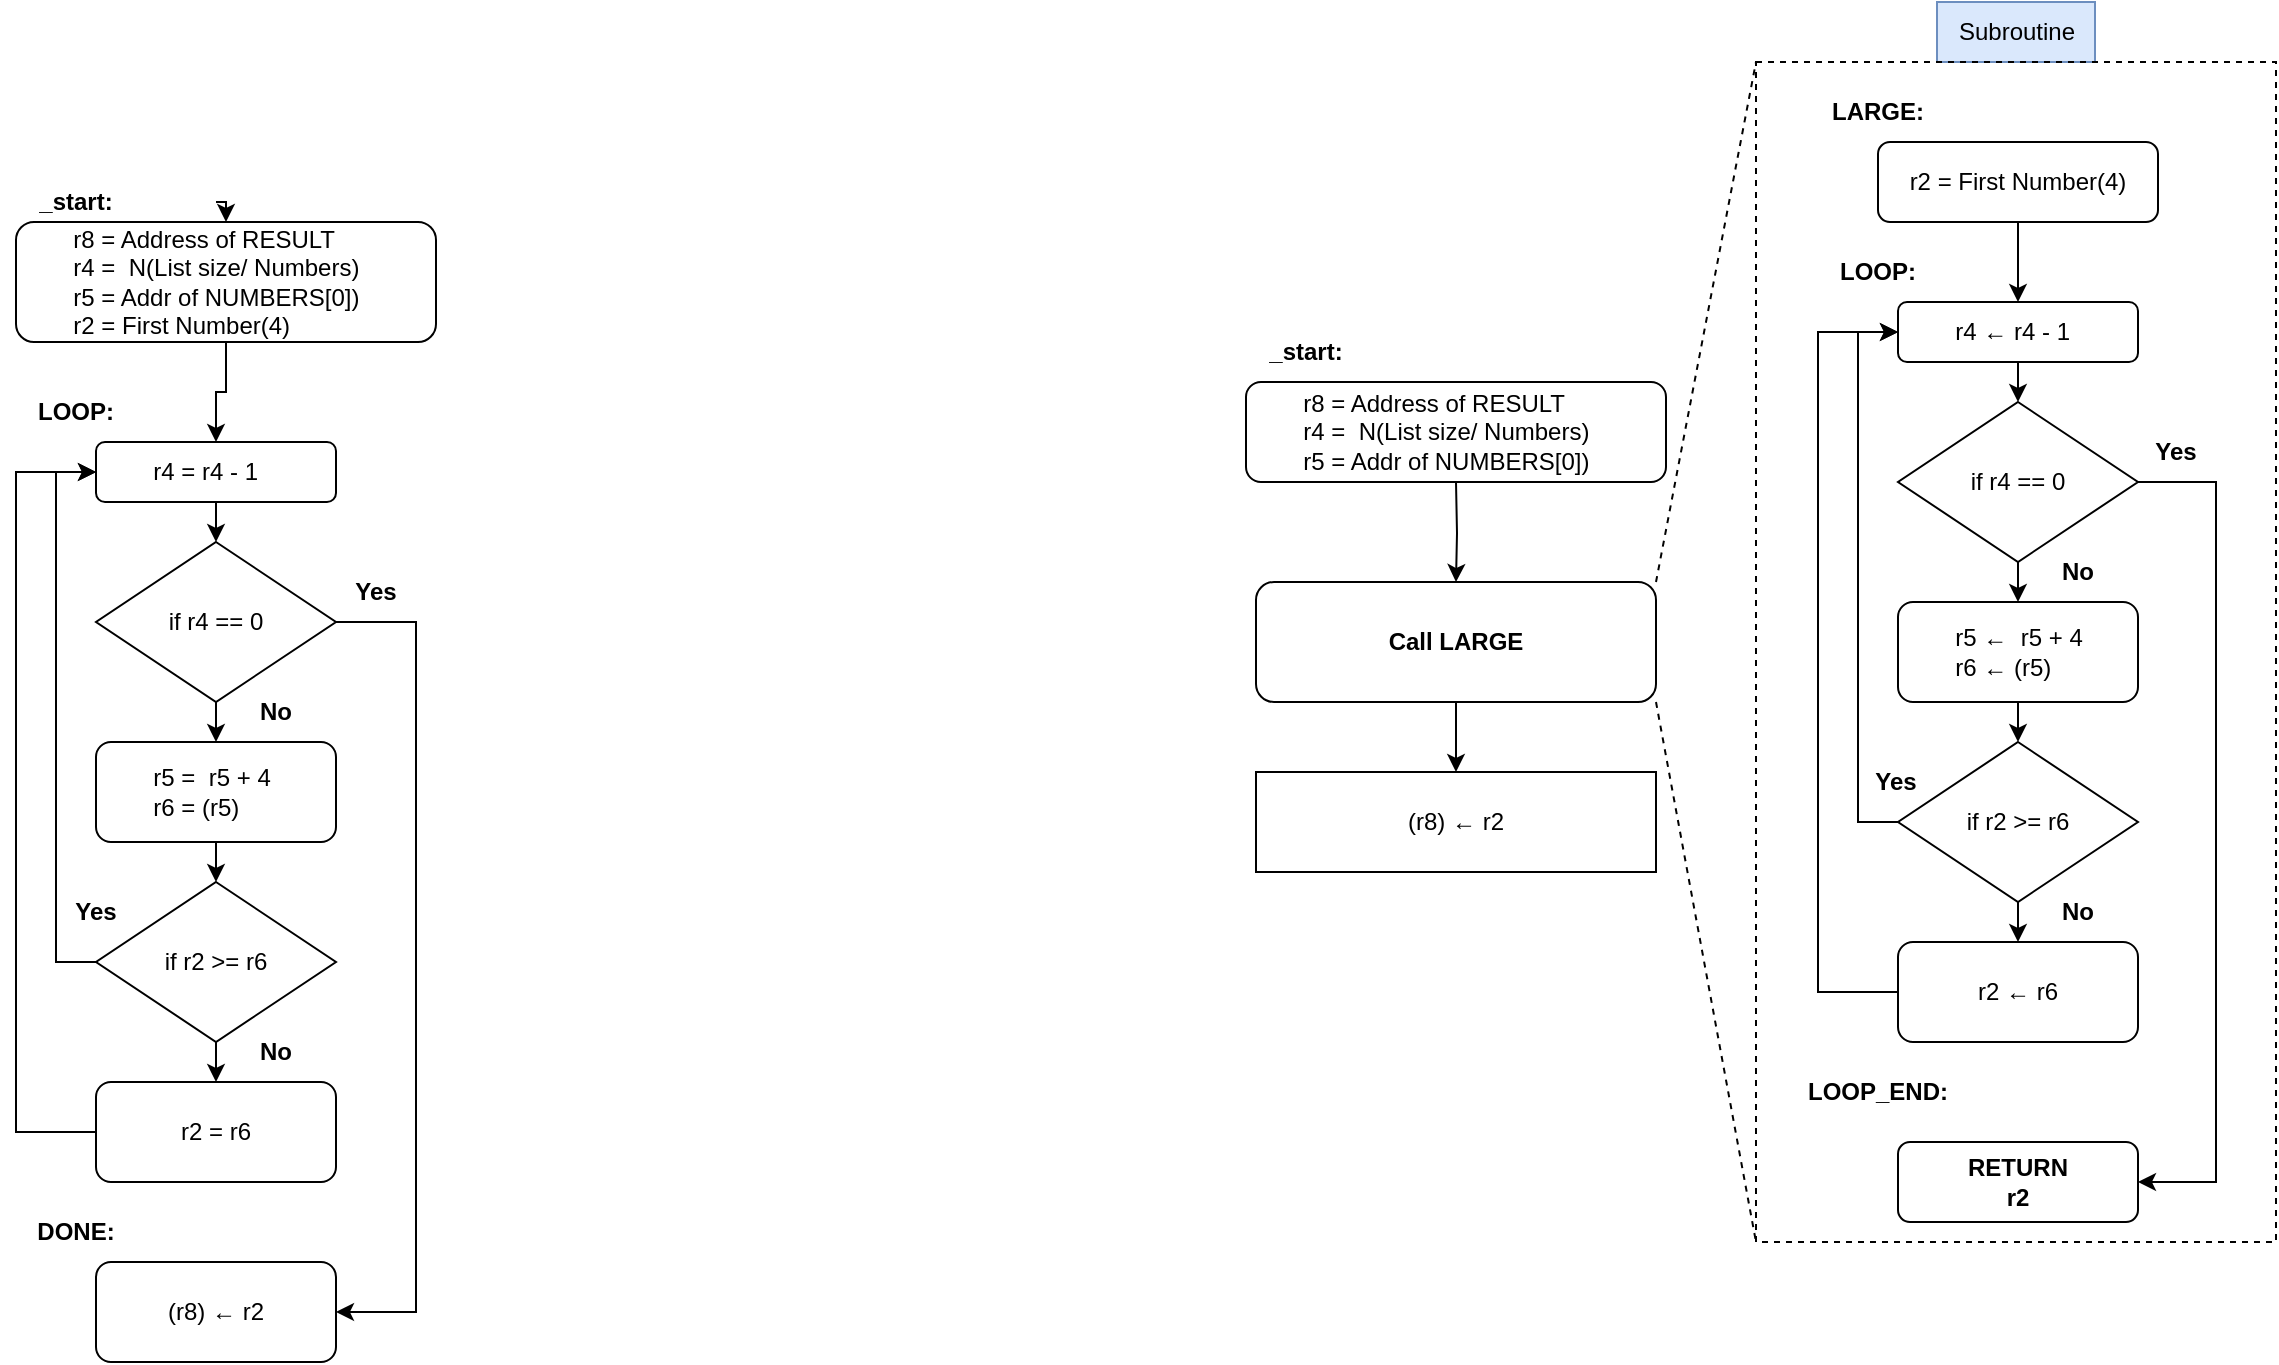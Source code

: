 <mxfile version="24.7.13">
  <diagram id="C5RBs43oDa-KdzZeNtuy" name="Page-1">
    <mxGraphModel dx="792" dy="737" grid="1" gridSize="10" guides="1" tooltips="1" connect="1" arrows="1" fold="1" page="1" pageScale="1" pageWidth="827" pageHeight="1169" math="0" shadow="0">
      <root>
        <mxCell id="WIyWlLk6GJQsqaUBKTNV-0" />
        <mxCell id="WIyWlLk6GJQsqaUBKTNV-1" parent="WIyWlLk6GJQsqaUBKTNV-0" />
        <mxCell id="bb50YXfeR1t-Te1roRVX-0" style="edgeStyle=orthogonalEdgeStyle;rounded=0;orthogonalLoop=1;jettySize=auto;html=1;exitX=0.5;exitY=1;exitDx=0;exitDy=0;entryX=0.5;entryY=0;entryDx=0;entryDy=0;" edge="1" parent="WIyWlLk6GJQsqaUBKTNV-1" target="bb50YXfeR1t-Te1roRVX-3">
          <mxGeometry relative="1" as="geometry">
            <mxPoint x="130" y="160" as="sourcePoint" />
          </mxGeometry>
        </mxCell>
        <mxCell id="bb50YXfeR1t-Te1roRVX-2" style="edgeStyle=orthogonalEdgeStyle;rounded=0;orthogonalLoop=1;jettySize=auto;html=1;exitX=0.5;exitY=1;exitDx=0;exitDy=0;entryX=0.5;entryY=0;entryDx=0;entryDy=0;" edge="1" parent="WIyWlLk6GJQsqaUBKTNV-1" source="bb50YXfeR1t-Te1roRVX-3" target="bb50YXfeR1t-Te1roRVX-7">
          <mxGeometry relative="1" as="geometry" />
        </mxCell>
        <mxCell id="bb50YXfeR1t-Te1roRVX-3" value="&lt;span style=&quot;white-space: pre;&quot;&gt;&#x9;&lt;/span&gt;r8 = Address of RESULT&lt;span style=&quot;white-space: pre;&quot;&gt;&#x9;&lt;/span&gt;&lt;div&gt;&lt;span style=&quot;white-space: pre;&quot;&gt;&#x9;&lt;/span&gt;r4 =&amp;nbsp; N(List size/ Numbers)&lt;br&gt;&lt;span style=&quot;white-space: pre;&quot;&gt;&#x9;&lt;/span&gt;r5 = Addr of NUMBERS[0])&lt;br&gt;&lt;span style=&quot;white-space: pre;&quot;&gt;&#x9;&lt;/span&gt;r2 = First Number(4)&lt;/div&gt;" style="rounded=1;whiteSpace=wrap;html=1;align=left;perimeterSpacing=0;" vertex="1" parent="WIyWlLk6GJQsqaUBKTNV-1">
          <mxGeometry x="30" y="170" width="210" height="60" as="geometry" />
        </mxCell>
        <mxCell id="bb50YXfeR1t-Te1roRVX-4" value="&lt;b&gt;_start:&lt;/b&gt;" style="text;html=1;strokeColor=none;fillColor=none;align=center;verticalAlign=middle;whiteSpace=wrap;rounded=0;" vertex="1" parent="WIyWlLk6GJQsqaUBKTNV-1">
          <mxGeometry x="30" y="145" width="60" height="30" as="geometry" />
        </mxCell>
        <mxCell id="bb50YXfeR1t-Te1roRVX-5" value="&lt;b&gt;LOOP:&lt;/b&gt;" style="text;html=1;strokeColor=none;fillColor=none;align=center;verticalAlign=middle;whiteSpace=wrap;rounded=0;" vertex="1" parent="WIyWlLk6GJQsqaUBKTNV-1">
          <mxGeometry x="30" y="250" width="60" height="30" as="geometry" />
        </mxCell>
        <mxCell id="bb50YXfeR1t-Te1roRVX-6" style="edgeStyle=orthogonalEdgeStyle;rounded=0;orthogonalLoop=1;jettySize=auto;html=1;exitX=0.5;exitY=1;exitDx=0;exitDy=0;entryX=0.5;entryY=0;entryDx=0;entryDy=0;" edge="1" parent="WIyWlLk6GJQsqaUBKTNV-1" source="bb50YXfeR1t-Te1roRVX-7" target="bb50YXfeR1t-Te1roRVX-10">
          <mxGeometry relative="1" as="geometry" />
        </mxCell>
        <mxCell id="bb50YXfeR1t-Te1roRVX-7" value="&lt;span style=&quot;white-space: pre;&quot;&gt;&#x9;&lt;/span&gt;r4 = r4 - 1" style="rounded=1;whiteSpace=wrap;html=1;align=left;" vertex="1" parent="WIyWlLk6GJQsqaUBKTNV-1">
          <mxGeometry x="70" y="280" width="120" height="30" as="geometry" />
        </mxCell>
        <mxCell id="bb50YXfeR1t-Te1roRVX-8" style="edgeStyle=orthogonalEdgeStyle;rounded=0;orthogonalLoop=1;jettySize=auto;html=1;exitX=0.5;exitY=1;exitDx=0;exitDy=0;entryX=0.5;entryY=0;entryDx=0;entryDy=0;" edge="1" parent="WIyWlLk6GJQsqaUBKTNV-1" source="bb50YXfeR1t-Te1roRVX-10" target="bb50YXfeR1t-Te1roRVX-12">
          <mxGeometry relative="1" as="geometry" />
        </mxCell>
        <mxCell id="bb50YXfeR1t-Te1roRVX-9" style="edgeStyle=orthogonalEdgeStyle;rounded=0;orthogonalLoop=1;jettySize=auto;html=1;exitX=1;exitY=0.5;exitDx=0;exitDy=0;entryX=1;entryY=0.5;entryDx=0;entryDy=0;" edge="1" parent="WIyWlLk6GJQsqaUBKTNV-1" source="bb50YXfeR1t-Te1roRVX-10" target="bb50YXfeR1t-Te1roRVX-19">
          <mxGeometry relative="1" as="geometry">
            <Array as="points">
              <mxPoint x="230" y="370" />
              <mxPoint x="230" y="715" />
            </Array>
          </mxGeometry>
        </mxCell>
        <mxCell id="bb50YXfeR1t-Te1roRVX-10" value="if r4 == 0" style="rhombus;whiteSpace=wrap;html=1;" vertex="1" parent="WIyWlLk6GJQsqaUBKTNV-1">
          <mxGeometry x="70" y="330" width="120" height="80" as="geometry" />
        </mxCell>
        <mxCell id="bb50YXfeR1t-Te1roRVX-11" style="edgeStyle=orthogonalEdgeStyle;rounded=0;orthogonalLoop=1;jettySize=auto;html=1;exitX=0.5;exitY=1;exitDx=0;exitDy=0;entryX=0.5;entryY=0;entryDx=0;entryDy=0;" edge="1" parent="WIyWlLk6GJQsqaUBKTNV-1" source="bb50YXfeR1t-Te1roRVX-12" target="bb50YXfeR1t-Te1roRVX-15">
          <mxGeometry relative="1" as="geometry" />
        </mxCell>
        <mxCell id="bb50YXfeR1t-Te1roRVX-12" value="&lt;span style=&quot;white-space: pre;&quot;&gt;&#x9;&lt;/span&gt;r5 =&amp;nbsp; r5 + 4&lt;br&gt;&lt;span style=&quot;white-space: pre;&quot;&gt;&#x9;&lt;/span&gt;r6 = (r5)" style="rounded=1;whiteSpace=wrap;html=1;align=left;" vertex="1" parent="WIyWlLk6GJQsqaUBKTNV-1">
          <mxGeometry x="70" y="430" width="120" height="50" as="geometry" />
        </mxCell>
        <mxCell id="bb50YXfeR1t-Te1roRVX-13" style="edgeStyle=orthogonalEdgeStyle;rounded=0;orthogonalLoop=1;jettySize=auto;html=1;exitX=0;exitY=0.5;exitDx=0;exitDy=0;entryX=0;entryY=0.5;entryDx=0;entryDy=0;" edge="1" parent="WIyWlLk6GJQsqaUBKTNV-1" source="bb50YXfeR1t-Te1roRVX-15" target="bb50YXfeR1t-Te1roRVX-7">
          <mxGeometry relative="1" as="geometry">
            <Array as="points">
              <mxPoint x="50" y="540" />
              <mxPoint x="50" y="295" />
            </Array>
          </mxGeometry>
        </mxCell>
        <mxCell id="bb50YXfeR1t-Te1roRVX-14" style="edgeStyle=orthogonalEdgeStyle;rounded=0;orthogonalLoop=1;jettySize=auto;html=1;exitX=0.5;exitY=1;exitDx=0;exitDy=0;entryX=0.5;entryY=0;entryDx=0;entryDy=0;" edge="1" parent="WIyWlLk6GJQsqaUBKTNV-1" source="bb50YXfeR1t-Te1roRVX-15" target="bb50YXfeR1t-Te1roRVX-17">
          <mxGeometry relative="1" as="geometry" />
        </mxCell>
        <mxCell id="bb50YXfeR1t-Te1roRVX-15" value="if r2 &amp;gt;= r6" style="rhombus;whiteSpace=wrap;html=1;" vertex="1" parent="WIyWlLk6GJQsqaUBKTNV-1">
          <mxGeometry x="70" y="500" width="120" height="80" as="geometry" />
        </mxCell>
        <mxCell id="bb50YXfeR1t-Te1roRVX-16" style="edgeStyle=orthogonalEdgeStyle;rounded=0;orthogonalLoop=1;jettySize=auto;html=1;exitX=0;exitY=0.5;exitDx=0;exitDy=0;entryX=0;entryY=0.5;entryDx=0;entryDy=0;" edge="1" parent="WIyWlLk6GJQsqaUBKTNV-1" source="bb50YXfeR1t-Te1roRVX-17" target="bb50YXfeR1t-Te1roRVX-7">
          <mxGeometry relative="1" as="geometry">
            <mxPoint x="30" y="290" as="targetPoint" />
            <Array as="points">
              <mxPoint x="30" y="625" />
              <mxPoint x="30" y="295" />
            </Array>
          </mxGeometry>
        </mxCell>
        <mxCell id="bb50YXfeR1t-Te1roRVX-17" value="r2 = r6" style="rounded=1;whiteSpace=wrap;html=1;" vertex="1" parent="WIyWlLk6GJQsqaUBKTNV-1">
          <mxGeometry x="70" y="600" width="120" height="50" as="geometry" />
        </mxCell>
        <mxCell id="bb50YXfeR1t-Te1roRVX-18" value="&lt;b&gt;DONE:&lt;/b&gt;" style="text;html=1;strokeColor=none;fillColor=none;align=center;verticalAlign=middle;whiteSpace=wrap;rounded=0;" vertex="1" parent="WIyWlLk6GJQsqaUBKTNV-1">
          <mxGeometry x="30" y="660" width="60" height="30" as="geometry" />
        </mxCell>
        <mxCell id="bb50YXfeR1t-Te1roRVX-19" value="(r8) ← r2" style="rounded=1;whiteSpace=wrap;html=1;" vertex="1" parent="WIyWlLk6GJQsqaUBKTNV-1">
          <mxGeometry x="70" y="690" width="120" height="50" as="geometry" />
        </mxCell>
        <mxCell id="bb50YXfeR1t-Te1roRVX-25" style="edgeStyle=orthogonalEdgeStyle;rounded=0;orthogonalLoop=1;jettySize=auto;html=1;exitX=0.5;exitY=1;exitDx=0;exitDy=0;entryX=0.5;entryY=0;entryDx=0;entryDy=0;" edge="1" parent="WIyWlLk6GJQsqaUBKTNV-1" target="bb50YXfeR1t-Te1roRVX-48">
          <mxGeometry relative="1" as="geometry">
            <mxPoint x="750" y="300" as="sourcePoint" />
          </mxGeometry>
        </mxCell>
        <mxCell id="bb50YXfeR1t-Te1roRVX-27" value="&lt;b&gt;_start:&lt;/b&gt;" style="text;html=1;strokeColor=none;fillColor=none;align=center;verticalAlign=middle;whiteSpace=wrap;rounded=0;" vertex="1" parent="WIyWlLk6GJQsqaUBKTNV-1">
          <mxGeometry x="645" y="220" width="60" height="30" as="geometry" />
        </mxCell>
        <mxCell id="bb50YXfeR1t-Te1roRVX-28" value="&lt;b&gt;LOOP:&lt;/b&gt;" style="text;html=1;strokeColor=none;fillColor=none;align=center;verticalAlign=middle;whiteSpace=wrap;rounded=0;" vertex="1" parent="WIyWlLk6GJQsqaUBKTNV-1">
          <mxGeometry x="931" y="180" width="60" height="30" as="geometry" />
        </mxCell>
        <mxCell id="bb50YXfeR1t-Te1roRVX-29" style="edgeStyle=orthogonalEdgeStyle;rounded=0;orthogonalLoop=1;jettySize=auto;html=1;exitX=0.5;exitY=1;exitDx=0;exitDy=0;entryX=0.5;entryY=0;entryDx=0;entryDy=0;" edge="1" parent="WIyWlLk6GJQsqaUBKTNV-1" source="bb50YXfeR1t-Te1roRVX-30" target="bb50YXfeR1t-Te1roRVX-33">
          <mxGeometry relative="1" as="geometry" />
        </mxCell>
        <mxCell id="bb50YXfeR1t-Te1roRVX-30" value="&lt;span style=&quot;white-space: pre;&quot;&gt;&#x9;&lt;/span&gt;r4 ← r4 - 1" style="rounded=1;whiteSpace=wrap;html=1;align=left;gradientColor=none;" vertex="1" parent="WIyWlLk6GJQsqaUBKTNV-1">
          <mxGeometry x="971" y="210" width="120" height="30" as="geometry" />
        </mxCell>
        <mxCell id="bb50YXfeR1t-Te1roRVX-31" style="edgeStyle=orthogonalEdgeStyle;rounded=0;orthogonalLoop=1;jettySize=auto;html=1;exitX=0.5;exitY=1;exitDx=0;exitDy=0;entryX=0.5;entryY=0;entryDx=0;entryDy=0;" edge="1" parent="WIyWlLk6GJQsqaUBKTNV-1" source="bb50YXfeR1t-Te1roRVX-33" target="bb50YXfeR1t-Te1roRVX-35">
          <mxGeometry relative="1" as="geometry" />
        </mxCell>
        <mxCell id="bb50YXfeR1t-Te1roRVX-32" style="edgeStyle=orthogonalEdgeStyle;rounded=0;orthogonalLoop=1;jettySize=auto;html=1;exitX=1;exitY=0.5;exitDx=0;exitDy=0;entryX=1;entryY=0.5;entryDx=0;entryDy=0;" edge="1" parent="WIyWlLk6GJQsqaUBKTNV-1" source="bb50YXfeR1t-Te1roRVX-33" target="bb50YXfeR1t-Te1roRVX-49">
          <mxGeometry relative="1" as="geometry">
            <Array as="points">
              <mxPoint x="1130" y="300" />
              <mxPoint x="1130" y="650" />
            </Array>
          </mxGeometry>
        </mxCell>
        <mxCell id="bb50YXfeR1t-Te1roRVX-33" value="if r4 == 0" style="rhombus;whiteSpace=wrap;html=1;" vertex="1" parent="WIyWlLk6GJQsqaUBKTNV-1">
          <mxGeometry x="971" y="260" width="120" height="80" as="geometry" />
        </mxCell>
        <mxCell id="bb50YXfeR1t-Te1roRVX-34" style="edgeStyle=orthogonalEdgeStyle;rounded=0;orthogonalLoop=1;jettySize=auto;html=1;exitX=0.5;exitY=1;exitDx=0;exitDy=0;entryX=0.5;entryY=0;entryDx=0;entryDy=0;" edge="1" parent="WIyWlLk6GJQsqaUBKTNV-1" source="bb50YXfeR1t-Te1roRVX-35" target="bb50YXfeR1t-Te1roRVX-38">
          <mxGeometry relative="1" as="geometry" />
        </mxCell>
        <mxCell id="bb50YXfeR1t-Te1roRVX-35" value="&lt;span style=&quot;white-space: pre;&quot;&gt;&#x9;&lt;/span&gt;r5 ←&amp;nbsp; r5 + 4&lt;br&gt;&lt;span style=&quot;white-space: pre;&quot;&gt;&#x9;&lt;/span&gt;r6 ← (r5)" style="rounded=1;whiteSpace=wrap;html=1;align=left;" vertex="1" parent="WIyWlLk6GJQsqaUBKTNV-1">
          <mxGeometry x="971" y="360" width="120" height="50" as="geometry" />
        </mxCell>
        <mxCell id="bb50YXfeR1t-Te1roRVX-36" style="edgeStyle=orthogonalEdgeStyle;rounded=0;orthogonalLoop=1;jettySize=auto;html=1;exitX=0;exitY=0.5;exitDx=0;exitDy=0;entryX=0;entryY=0.5;entryDx=0;entryDy=0;" edge="1" parent="WIyWlLk6GJQsqaUBKTNV-1" source="bb50YXfeR1t-Te1roRVX-38" target="bb50YXfeR1t-Te1roRVX-30">
          <mxGeometry relative="1" as="geometry">
            <Array as="points">
              <mxPoint x="951" y="470" />
              <mxPoint x="951" y="225" />
            </Array>
          </mxGeometry>
        </mxCell>
        <mxCell id="bb50YXfeR1t-Te1roRVX-37" style="edgeStyle=orthogonalEdgeStyle;rounded=0;orthogonalLoop=1;jettySize=auto;html=1;exitX=0.5;exitY=1;exitDx=0;exitDy=0;entryX=0.5;entryY=0;entryDx=0;entryDy=0;" edge="1" parent="WIyWlLk6GJQsqaUBKTNV-1" source="bb50YXfeR1t-Te1roRVX-38" target="bb50YXfeR1t-Te1roRVX-40">
          <mxGeometry relative="1" as="geometry" />
        </mxCell>
        <mxCell id="bb50YXfeR1t-Te1roRVX-38" value="if r2 &amp;gt;= r6" style="rhombus;whiteSpace=wrap;html=1;" vertex="1" parent="WIyWlLk6GJQsqaUBKTNV-1">
          <mxGeometry x="971" y="430" width="120" height="80" as="geometry" />
        </mxCell>
        <mxCell id="bb50YXfeR1t-Te1roRVX-39" style="edgeStyle=orthogonalEdgeStyle;rounded=0;orthogonalLoop=1;jettySize=auto;html=1;exitX=0;exitY=0.5;exitDx=0;exitDy=0;entryX=0;entryY=0.5;entryDx=0;entryDy=0;" edge="1" parent="WIyWlLk6GJQsqaUBKTNV-1" source="bb50YXfeR1t-Te1roRVX-40" target="bb50YXfeR1t-Te1roRVX-30">
          <mxGeometry relative="1" as="geometry">
            <mxPoint x="931" y="220" as="targetPoint" />
            <Array as="points">
              <mxPoint x="931" y="555" />
              <mxPoint x="931" y="225" />
            </Array>
          </mxGeometry>
        </mxCell>
        <mxCell id="bb50YXfeR1t-Te1roRVX-40" value="r2 ← r6" style="rounded=1;whiteSpace=wrap;html=1;gradientColor=none;" vertex="1" parent="WIyWlLk6GJQsqaUBKTNV-1">
          <mxGeometry x="971" y="530" width="120" height="50" as="geometry" />
        </mxCell>
        <mxCell id="bb50YXfeR1t-Te1roRVX-41" value="&lt;b&gt;LOOP_END:&lt;/b&gt;" style="text;html=1;strokeColor=none;fillColor=none;align=center;verticalAlign=middle;whiteSpace=wrap;rounded=0;" vertex="1" parent="WIyWlLk6GJQsqaUBKTNV-1">
          <mxGeometry x="931" y="590" width="60" height="30" as="geometry" />
        </mxCell>
        <mxCell id="bb50YXfeR1t-Te1roRVX-42" value="(r8)&amp;nbsp;← r2" style="rounded=0;whiteSpace=wrap;html=1;" vertex="1" parent="WIyWlLk6GJQsqaUBKTNV-1">
          <mxGeometry x="650" y="445" width="200" height="50" as="geometry" />
        </mxCell>
        <mxCell id="bb50YXfeR1t-Te1roRVX-44" value="&lt;b&gt;LARGE:&lt;/b&gt;" style="text;html=1;strokeColor=none;fillColor=none;align=center;verticalAlign=middle;whiteSpace=wrap;rounded=0;" vertex="1" parent="WIyWlLk6GJQsqaUBKTNV-1">
          <mxGeometry x="931" y="100" width="60" height="30" as="geometry" />
        </mxCell>
        <mxCell id="bb50YXfeR1t-Te1roRVX-45" style="edgeStyle=orthogonalEdgeStyle;rounded=0;orthogonalLoop=1;jettySize=auto;html=1;exitX=0.5;exitY=1;exitDx=0;exitDy=0;entryX=0.5;entryY=0;entryDx=0;entryDy=0;" edge="1" parent="WIyWlLk6GJQsqaUBKTNV-1" source="bb50YXfeR1t-Te1roRVX-46" target="bb50YXfeR1t-Te1roRVX-30">
          <mxGeometry relative="1" as="geometry" />
        </mxCell>
        <mxCell id="bb50YXfeR1t-Te1roRVX-46" value="&lt;span style=&quot;text-align: left;&quot;&gt;r2 = First Number(4)&lt;/span&gt;" style="rounded=1;whiteSpace=wrap;html=1;" vertex="1" parent="WIyWlLk6GJQsqaUBKTNV-1">
          <mxGeometry x="961" y="130" width="140" height="40" as="geometry" />
        </mxCell>
        <mxCell id="bb50YXfeR1t-Te1roRVX-47" style="edgeStyle=orthogonalEdgeStyle;rounded=0;orthogonalLoop=1;jettySize=auto;html=1;exitX=0.5;exitY=1;exitDx=0;exitDy=0;entryX=0.5;entryY=0;entryDx=0;entryDy=0;" edge="1" parent="WIyWlLk6GJQsqaUBKTNV-1" source="bb50YXfeR1t-Te1roRVX-48" target="bb50YXfeR1t-Te1roRVX-42">
          <mxGeometry relative="1" as="geometry" />
        </mxCell>
        <mxCell id="bb50YXfeR1t-Te1roRVX-48" value="Call LARGE" style="rounded=1;whiteSpace=wrap;html=1;fontStyle=1" vertex="1" parent="WIyWlLk6GJQsqaUBKTNV-1">
          <mxGeometry x="650" y="350" width="200" height="60" as="geometry" />
        </mxCell>
        <mxCell id="bb50YXfeR1t-Te1roRVX-49" value="&lt;b&gt;RETURN&lt;br&gt;r2&lt;br&gt;&lt;/b&gt;" style="rounded=1;whiteSpace=wrap;html=1;gradientColor=none;" vertex="1" parent="WIyWlLk6GJQsqaUBKTNV-1">
          <mxGeometry x="971" y="630" width="120" height="40" as="geometry" />
        </mxCell>
        <mxCell id="bb50YXfeR1t-Te1roRVX-50" value="" style="endArrow=none;dashed=1;html=1;rounded=0;exitX=1;exitY=0;exitDx=0;exitDy=0;entryX=0;entryY=0;entryDx=0;entryDy=0;" edge="1" parent="WIyWlLk6GJQsqaUBKTNV-1" source="bb50YXfeR1t-Te1roRVX-48" target="bb50YXfeR1t-Te1roRVX-72">
          <mxGeometry width="50" height="50" relative="1" as="geometry">
            <mxPoint x="860" y="470" as="sourcePoint" />
            <mxPoint x="890" y="80" as="targetPoint" />
          </mxGeometry>
        </mxCell>
        <mxCell id="bb50YXfeR1t-Te1roRVX-51" value="" style="endArrow=none;dashed=1;html=1;rounded=0;exitX=1;exitY=1;exitDx=0;exitDy=0;entryX=0;entryY=1;entryDx=0;entryDy=0;" edge="1" parent="WIyWlLk6GJQsqaUBKTNV-1" source="bb50YXfeR1t-Te1roRVX-48" target="bb50YXfeR1t-Te1roRVX-72">
          <mxGeometry width="50" height="50" relative="1" as="geometry">
            <mxPoint x="860" y="470" as="sourcePoint" />
            <mxPoint x="890" y="680" as="targetPoint" />
          </mxGeometry>
        </mxCell>
        <mxCell id="bb50YXfeR1t-Te1roRVX-54" value="Yes" style="text;html=1;strokeColor=none;fillColor=none;align=center;verticalAlign=middle;whiteSpace=wrap;rounded=0;fontStyle=1" vertex="1" parent="WIyWlLk6GJQsqaUBKTNV-1">
          <mxGeometry x="1080" y="270" width="60" height="30" as="geometry" />
        </mxCell>
        <mxCell id="bb50YXfeR1t-Te1roRVX-55" value="Yes" style="text;html=1;strokeColor=none;fillColor=none;align=center;verticalAlign=middle;whiteSpace=wrap;rounded=0;fontStyle=1" vertex="1" parent="WIyWlLk6GJQsqaUBKTNV-1">
          <mxGeometry x="940" y="435" width="60" height="30" as="geometry" />
        </mxCell>
        <mxCell id="bb50YXfeR1t-Te1roRVX-56" value="No" style="text;html=1;strokeColor=none;fillColor=none;align=center;verticalAlign=middle;whiteSpace=wrap;rounded=0;fontStyle=1" vertex="1" parent="WIyWlLk6GJQsqaUBKTNV-1">
          <mxGeometry x="1031" y="330" width="60" height="30" as="geometry" />
        </mxCell>
        <mxCell id="bb50YXfeR1t-Te1roRVX-57" value="No" style="text;html=1;strokeColor=none;fillColor=none;align=center;verticalAlign=middle;whiteSpace=wrap;rounded=0;fontStyle=1" vertex="1" parent="WIyWlLk6GJQsqaUBKTNV-1">
          <mxGeometry x="1031" y="500" width="60" height="30" as="geometry" />
        </mxCell>
        <mxCell id="bb50YXfeR1t-Te1roRVX-58" value="No" style="text;html=1;strokeColor=none;fillColor=none;align=center;verticalAlign=middle;whiteSpace=wrap;rounded=0;fontStyle=1" vertex="1" parent="WIyWlLk6GJQsqaUBKTNV-1">
          <mxGeometry x="130" y="570" width="60" height="30" as="geometry" />
        </mxCell>
        <mxCell id="bb50YXfeR1t-Te1roRVX-59" value="No" style="text;html=1;strokeColor=none;fillColor=none;align=center;verticalAlign=middle;whiteSpace=wrap;rounded=0;fontStyle=1" vertex="1" parent="WIyWlLk6GJQsqaUBKTNV-1">
          <mxGeometry x="130" y="400" width="60" height="30" as="geometry" />
        </mxCell>
        <mxCell id="bb50YXfeR1t-Te1roRVX-60" value="Yes" style="text;html=1;strokeColor=none;fillColor=none;align=center;verticalAlign=middle;whiteSpace=wrap;rounded=0;fontStyle=1" vertex="1" parent="WIyWlLk6GJQsqaUBKTNV-1">
          <mxGeometry x="180" y="340" width="60" height="30" as="geometry" />
        </mxCell>
        <mxCell id="bb50YXfeR1t-Te1roRVX-61" value="Yes" style="text;html=1;strokeColor=none;fillColor=none;align=center;verticalAlign=middle;whiteSpace=wrap;rounded=0;fontStyle=1" vertex="1" parent="WIyWlLk6GJQsqaUBKTNV-1">
          <mxGeometry x="40" y="500" width="60" height="30" as="geometry" />
        </mxCell>
        <mxCell id="bb50YXfeR1t-Te1roRVX-63" value="&lt;span style=&quot;white-space: pre;&quot;&gt;&#x9;&lt;/span&gt;r8 = Address of RESULT&lt;span style=&quot;white-space: pre;&quot;&gt;&#x9;&lt;/span&gt;&lt;div&gt;&lt;span style=&quot;white-space: pre;&quot;&gt;&#x9;&lt;/span&gt;r4 =&amp;nbsp; N(List size/ Numbers)&lt;br&gt;&lt;span style=&quot;white-space: pre;&quot;&gt;&#x9;&lt;/span&gt;r5 = Addr of NUMBERS[0])&lt;br&gt;&lt;/div&gt;" style="rounded=1;whiteSpace=wrap;html=1;align=left;perimeterSpacing=0;" vertex="1" parent="WIyWlLk6GJQsqaUBKTNV-1">
          <mxGeometry x="645" y="250" width="210" height="50" as="geometry" />
        </mxCell>
        <mxCell id="bb50YXfeR1t-Te1roRVX-67" value="Subroutine" style="text;strokeColor=#6c8ebf;align=center;fillColor=#dae8fc;html=1;verticalAlign=middle;whiteSpace=wrap;rounded=0;" vertex="1" parent="WIyWlLk6GJQsqaUBKTNV-1">
          <mxGeometry x="990.5" y="60" width="79" height="30" as="geometry" />
        </mxCell>
        <mxCell id="bb50YXfeR1t-Te1roRVX-72" value="" style="rounded=0;whiteSpace=wrap;html=1;fillColor=none;dashed=1;" vertex="1" parent="WIyWlLk6GJQsqaUBKTNV-1">
          <mxGeometry x="900" y="90" width="260" height="590" as="geometry" />
        </mxCell>
      </root>
    </mxGraphModel>
  </diagram>
</mxfile>

